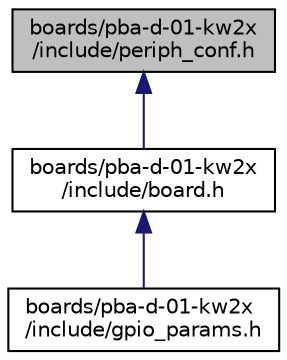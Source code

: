 digraph "boards/pba-d-01-kw2x/include/periph_conf.h"
{
 // LATEX_PDF_SIZE
  edge [fontname="Helvetica",fontsize="10",labelfontname="Helvetica",labelfontsize="10"];
  node [fontname="Helvetica",fontsize="10",shape=record];
  Node1 [label="boards/pba-d-01-kw2x\l/include/periph_conf.h",height=0.2,width=0.4,color="black", fillcolor="grey75", style="filled", fontcolor="black",tooltip=" "];
  Node1 -> Node2 [dir="back",color="midnightblue",fontsize="10",style="solid",fontname="Helvetica"];
  Node2 [label="boards/pba-d-01-kw2x\l/include/board.h",height=0.2,width=0.4,color="black", fillcolor="white", style="filled",URL="$pba-d-01-kw2x_2include_2board_8h.html",tooltip="Board specific definitions for the phyWAVE evaluation board."];
  Node2 -> Node3 [dir="back",color="midnightblue",fontsize="10",style="solid",fontname="Helvetica"];
  Node3 [label="boards/pba-d-01-kw2x\l/include/gpio_params.h",height=0.2,width=0.4,color="black", fillcolor="white", style="filled",URL="$pba-d-01-kw2x_2include_2gpio__params_8h.html",tooltip="Board specific configuration of direct mapped GPIOs."];
}
